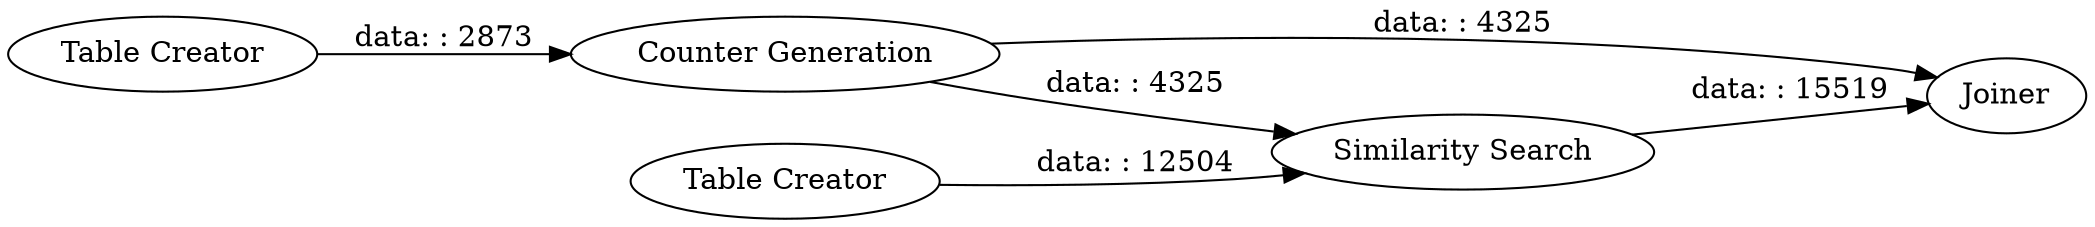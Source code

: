 digraph {
	"-301816788568858363_2" [label="Table Creator"]
	"-301816788568858363_3" [label="Similarity Search"]
	"-301816788568858363_5" [label="Counter Generation"]
	"-301816788568858363_1" [label="Table Creator"]
	"-301816788568858363_6" [label=Joiner]
	"-301816788568858363_5" -> "-301816788568858363_3" [label="data: : 4325"]
	"-301816788568858363_3" -> "-301816788568858363_6" [label="data: : 15519"]
	"-301816788568858363_1" -> "-301816788568858363_3" [label="data: : 12504"]
	"-301816788568858363_5" -> "-301816788568858363_6" [label="data: : 4325"]
	"-301816788568858363_2" -> "-301816788568858363_5" [label="data: : 2873"]
	rankdir=LR
}
